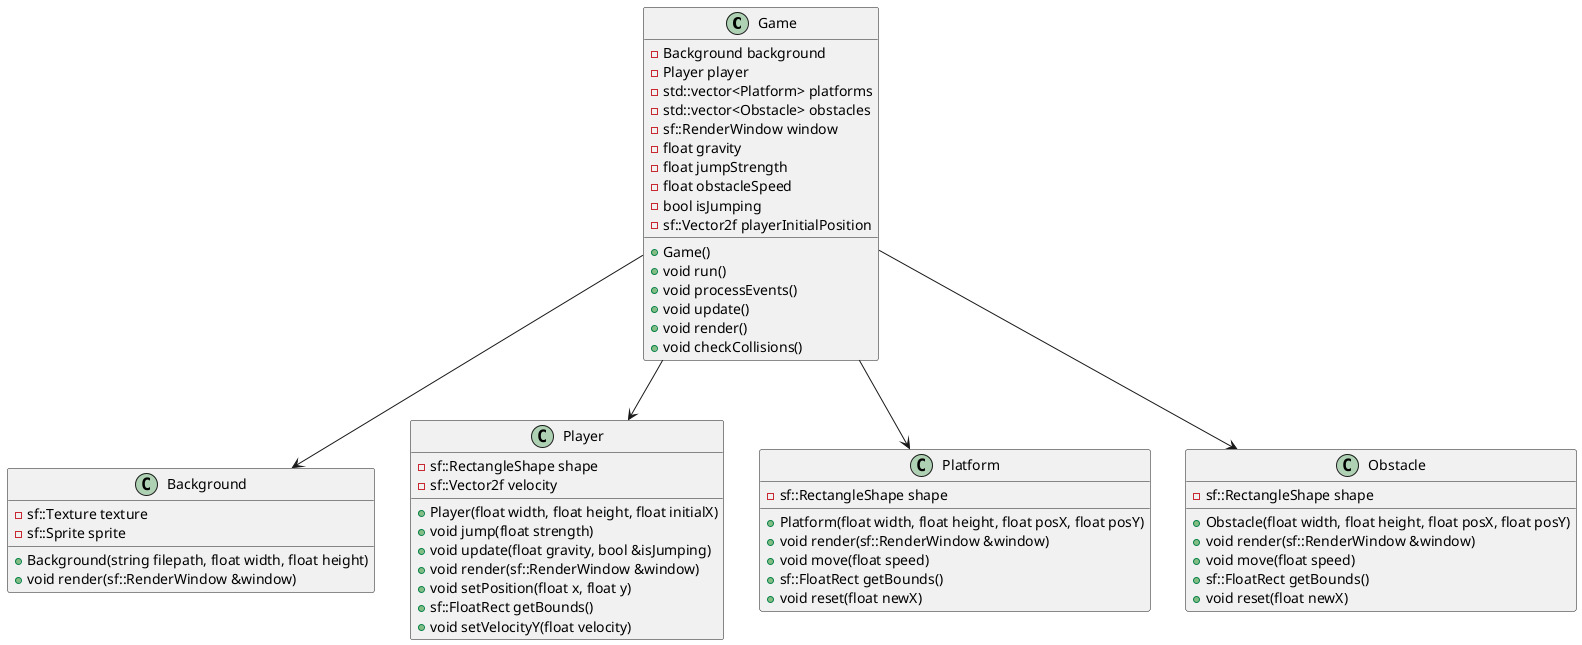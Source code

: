 @startuml

class Game {
    - Background background
    - Player player
    - std::vector<Platform> platforms
    - std::vector<Obstacle> obstacles
    - sf::RenderWindow window
    - float gravity
    - float jumpStrength
    - float obstacleSpeed
    - bool isJumping
    - sf::Vector2f playerInitialPosition
    + Game()
    + void run()
    + void processEvents()
    + void update()
    + void render()
    + void checkCollisions()
}

class Background {
    - sf::Texture texture
    - sf::Sprite sprite
    + Background(string filepath, float width, float height)
    + void render(sf::RenderWindow &window)
}

class Player {
    - sf::RectangleShape shape
    - sf::Vector2f velocity
    + Player(float width, float height, float initialX)
    + void jump(float strength)
    + void update(float gravity, bool &isJumping)
    + void render(sf::RenderWindow &window)
    + void setPosition(float x, float y)
    + sf::FloatRect getBounds()
    + void setVelocityY(float velocity)
}

class Platform {
    - sf::RectangleShape shape
    + Platform(float width, float height, float posX, float posY)
    + void render(sf::RenderWindow &window)
    + void move(float speed)
    + sf::FloatRect getBounds()
    + void reset(float newX)
}

class Obstacle {
    - sf::RectangleShape shape
    + Obstacle(float width, float height, float posX, float posY)
    + void render(sf::RenderWindow &window)
    + void move(float speed)
    + sf::FloatRect getBounds()
    + void reset(float newX)
}

Game --> Background
Game --> Player
Game --> Platform
Game --> Obstacle

@enduml
